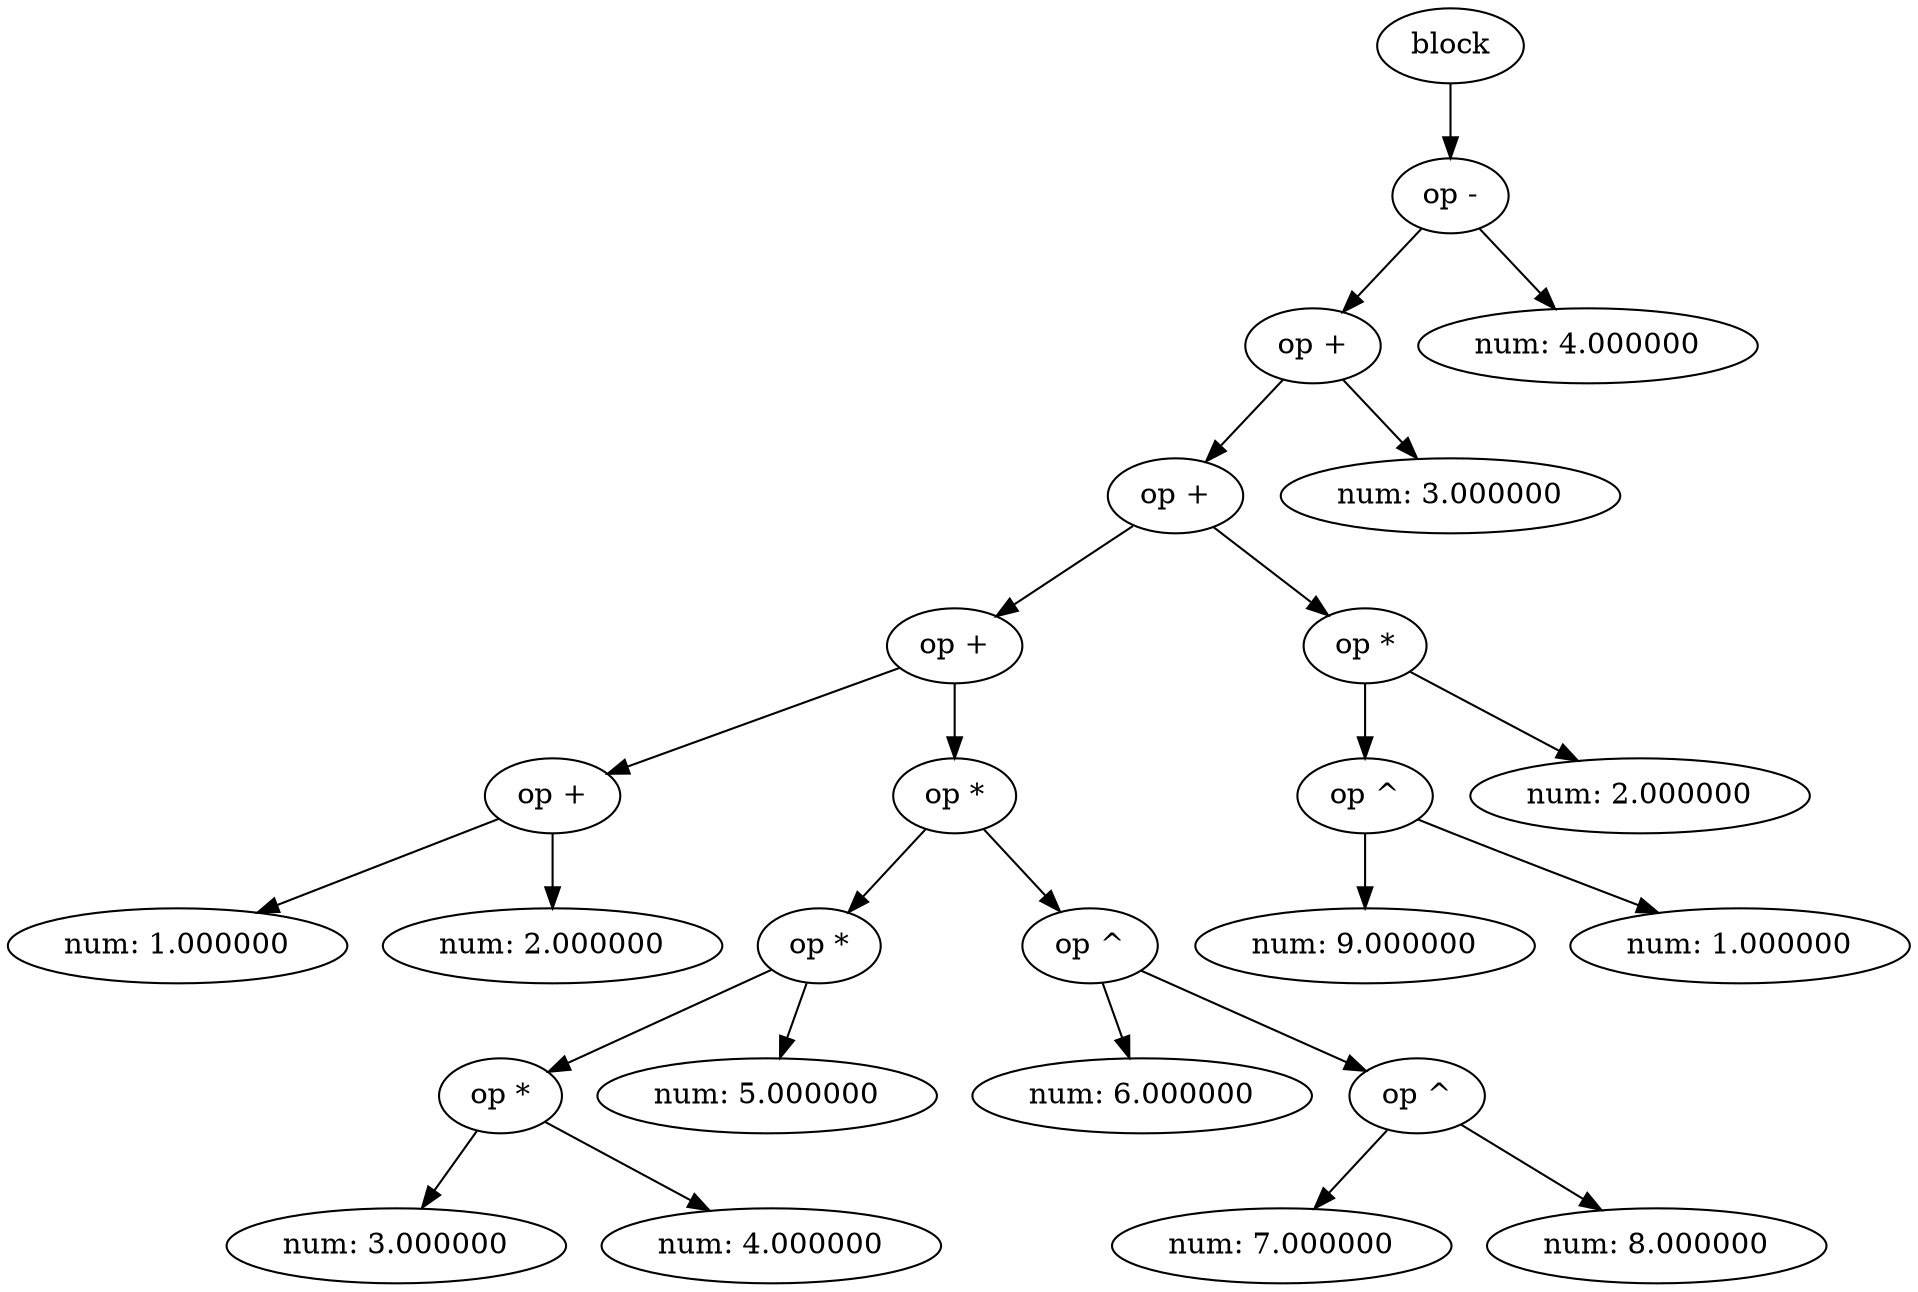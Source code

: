 digraph G {
0[label="block"];
1[label="num: 1.000000"];
2[label="op +"];
3[label="num: 2.000000"];
4[label="op +"];
5[label="num: 3.000000"];
6[label="op *"];
7[label="num: 4.000000"];
8[label="op *"];
9[label="num: 5.000000"];
10[label="op *"];
11[label="num: 6.000000"];
12[label="op ^"];
13[label="num: 7.000000"];
14[label="op ^"];
15[label="num: 8.000000"];
16[label="op +"];
17[label="num: 9.000000"];
18[label="op ^"];
19[label="num: 1.000000"];
20[label="op *"];
21[label="num: 2.000000"];
22[label="op +"];
23[label="num: 3.000000"];
24[label="op -"];
25[label="num: 4.000000"];
0->24 ;
2->1 ;
2->3 ;
4->2 ;
4->10 ;
6->5 ;
6->7 ;
8->6 ;
8->9 ;
10->8 ;
10->12 ;
12->11 ;
12->14 ;
14->13 ;
14->15 ;
16->4 ;
16->20 ;
18->17 ;
18->19 ;
20->18 ;
20->21 ;
22->16 ;
22->23 ;
24->22 ;
24->25 ;
}
